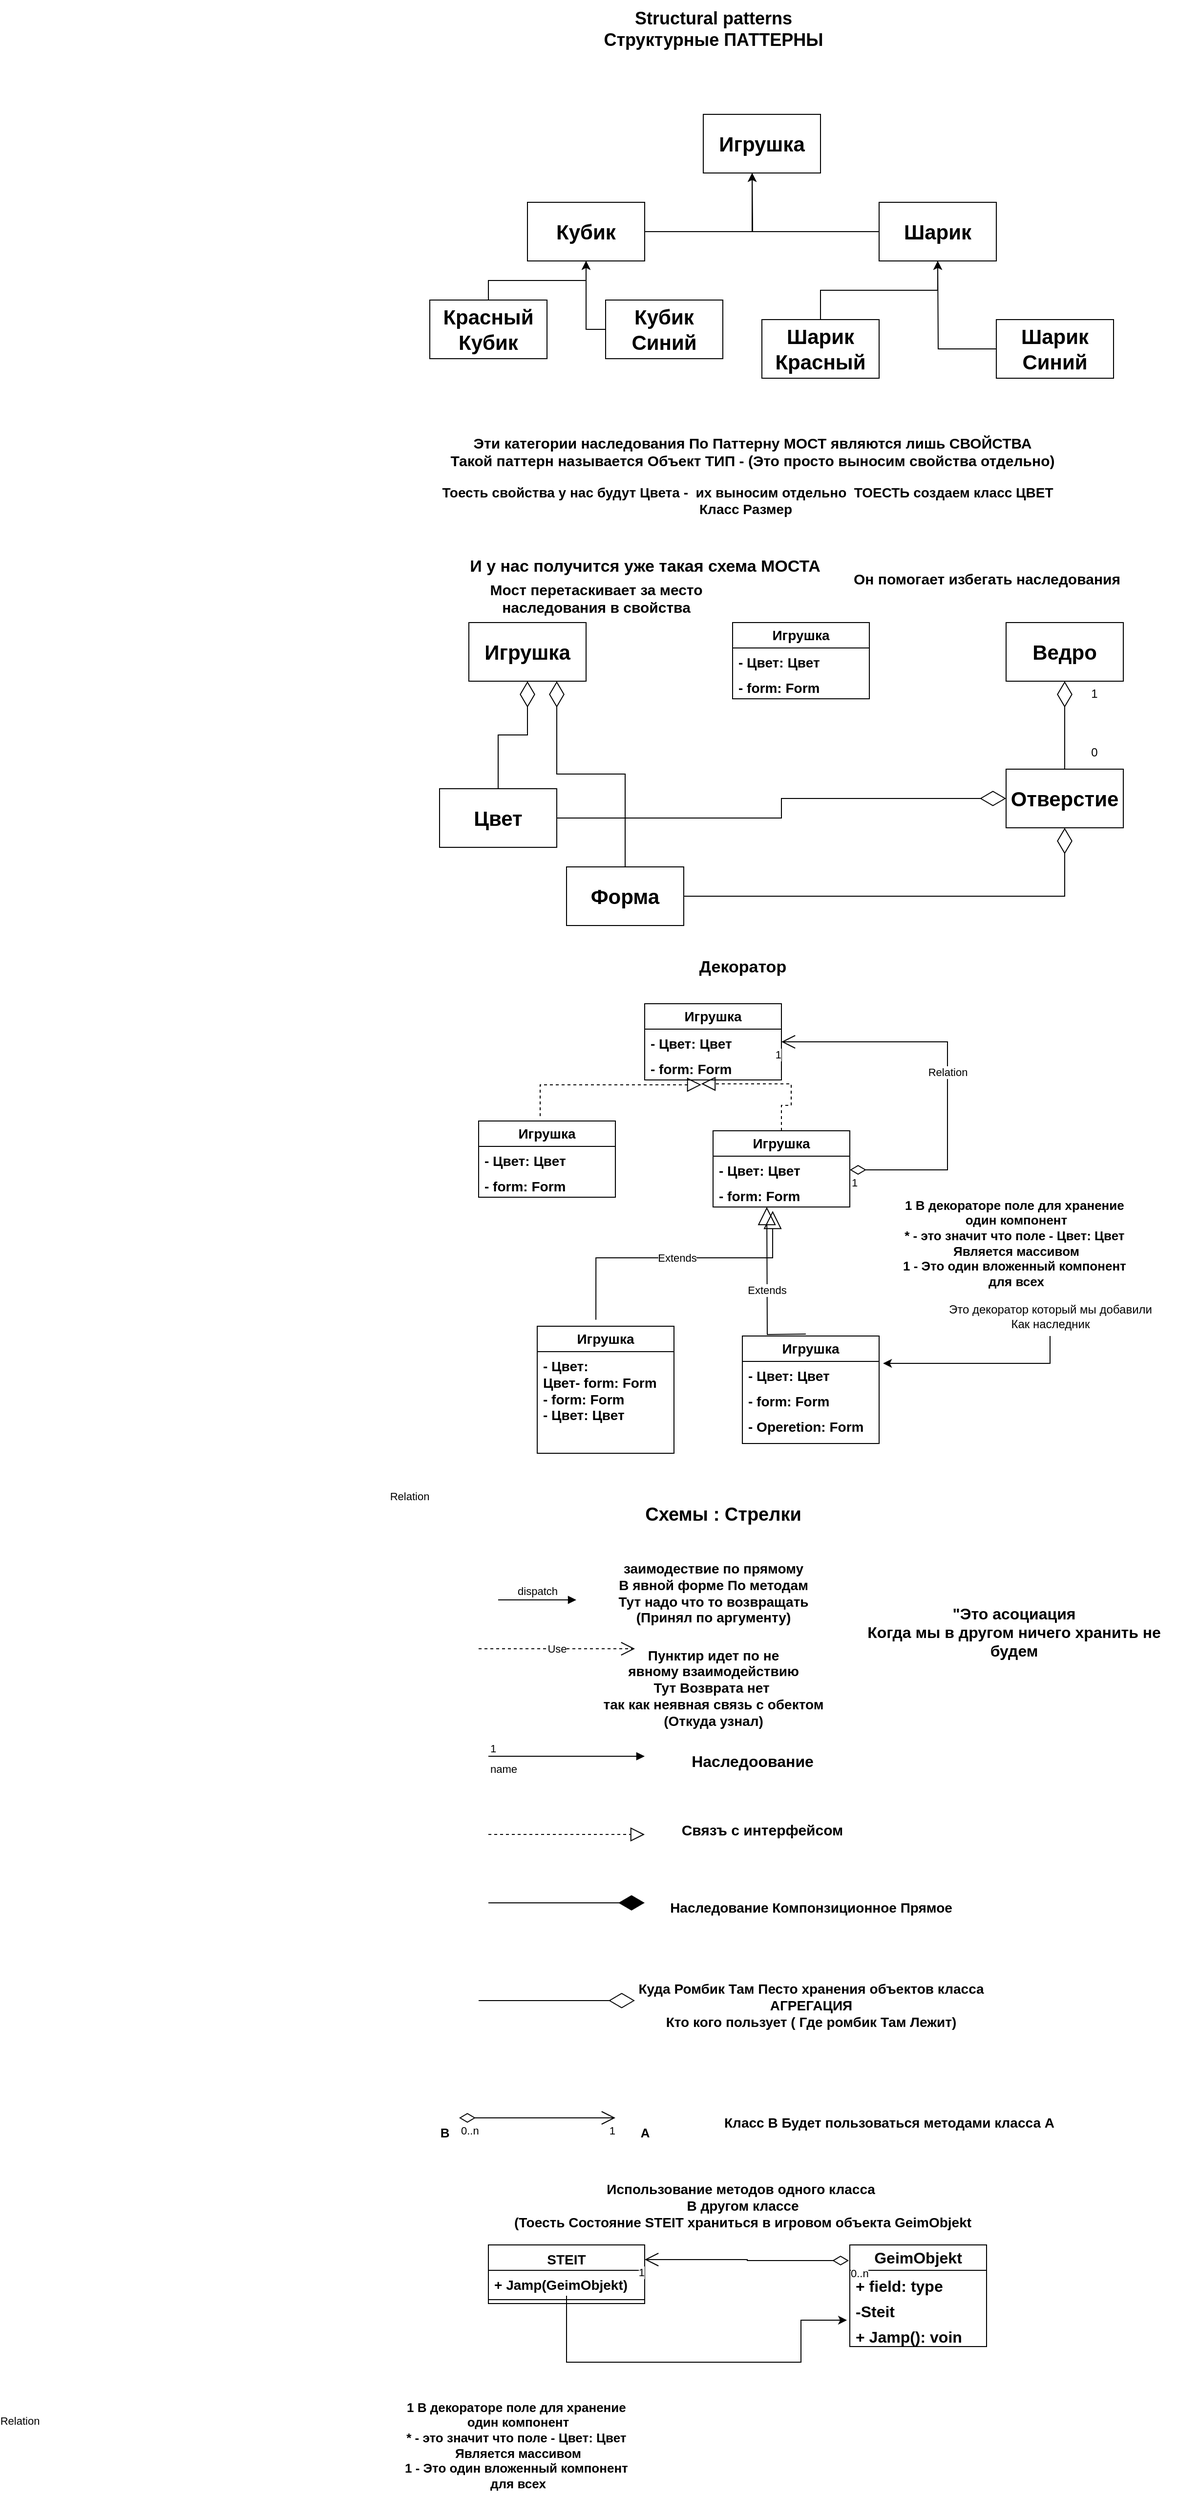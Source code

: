 <mxfile version="21.7.2" type="device">
  <diagram name="Страница — 1" id="tPqUviUNJg5ysJ77ehYU">
    <mxGraphModel dx="2261" dy="790" grid="1" gridSize="10" guides="1" tooltips="1" connect="1" arrows="1" fold="1" page="1" pageScale="1" pageWidth="827" pageHeight="1169" math="0" shadow="0">
      <root>
        <mxCell id="0" />
        <mxCell id="1" parent="0" />
        <mxCell id="cOqJzsPN4kEhX_j3asTN-1" value="&lt;div style=&quot;font-size: 18px;&quot;&gt;Structural patterns&lt;/div&gt;&lt;div style=&quot;font-size: 18px;&quot;&gt;Структурные ПАТТЕРНЫ&lt;/div&gt;" style="text;html=1;align=center;verticalAlign=middle;resizable=0;points=[];autosize=1;strokeColor=none;fillColor=none;fontStyle=1;fontSize=18;" vertex="1" parent="1">
          <mxGeometry x="175" y="3" width="250" height="60" as="geometry" />
        </mxCell>
        <mxCell id="cOqJzsPN4kEhX_j3asTN-2" value="Игрушка" style="rounded=0;whiteSpace=wrap;html=1;fontStyle=1;fontSize=21;" vertex="1" parent="1">
          <mxGeometry x="290" y="120" width="120" height="60" as="geometry" />
        </mxCell>
        <mxCell id="cOqJzsPN4kEhX_j3asTN-9" style="edgeStyle=orthogonalEdgeStyle;rounded=0;orthogonalLoop=1;jettySize=auto;html=1;entryX=0.417;entryY=1;entryDx=0;entryDy=0;entryPerimeter=0;" edge="1" parent="1" source="cOqJzsPN4kEhX_j3asTN-3" target="cOqJzsPN4kEhX_j3asTN-2">
          <mxGeometry relative="1" as="geometry" />
        </mxCell>
        <mxCell id="cOqJzsPN4kEhX_j3asTN-3" value="Кубик" style="rounded=0;whiteSpace=wrap;html=1;fontStyle=1;fontSize=21;" vertex="1" parent="1">
          <mxGeometry x="110" y="210" width="120" height="60" as="geometry" />
        </mxCell>
        <mxCell id="cOqJzsPN4kEhX_j3asTN-10" style="edgeStyle=orthogonalEdgeStyle;rounded=0;orthogonalLoop=1;jettySize=auto;html=1;" edge="1" parent="1" source="cOqJzsPN4kEhX_j3asTN-4">
          <mxGeometry relative="1" as="geometry">
            <mxPoint x="340" y="180" as="targetPoint" />
          </mxGeometry>
        </mxCell>
        <mxCell id="cOqJzsPN4kEhX_j3asTN-4" value="Шарик" style="rounded=0;whiteSpace=wrap;html=1;fontStyle=1;fontSize=21;" vertex="1" parent="1">
          <mxGeometry x="470" y="210" width="120" height="60" as="geometry" />
        </mxCell>
        <mxCell id="cOqJzsPN4kEhX_j3asTN-11" style="edgeStyle=orthogonalEdgeStyle;rounded=0;orthogonalLoop=1;jettySize=auto;html=1;entryX=0.5;entryY=1;entryDx=0;entryDy=0;" edge="1" parent="1" source="cOqJzsPN4kEhX_j3asTN-5" target="cOqJzsPN4kEhX_j3asTN-3">
          <mxGeometry relative="1" as="geometry" />
        </mxCell>
        <mxCell id="cOqJzsPN4kEhX_j3asTN-5" value="Красный&lt;br&gt;Кубик" style="rounded=0;whiteSpace=wrap;html=1;fontStyle=1;fontSize=21;" vertex="1" parent="1">
          <mxGeometry x="10" y="310" width="120" height="60" as="geometry" />
        </mxCell>
        <mxCell id="cOqJzsPN4kEhX_j3asTN-12" style="edgeStyle=orthogonalEdgeStyle;rounded=0;orthogonalLoop=1;jettySize=auto;html=1;" edge="1" parent="1" source="cOqJzsPN4kEhX_j3asTN-6">
          <mxGeometry relative="1" as="geometry">
            <mxPoint x="170" y="270" as="targetPoint" />
          </mxGeometry>
        </mxCell>
        <mxCell id="cOqJzsPN4kEhX_j3asTN-6" value="Кубик&lt;br&gt;Синий" style="rounded=0;whiteSpace=wrap;html=1;fontStyle=1;fontSize=21;" vertex="1" parent="1">
          <mxGeometry x="190" y="310" width="120" height="60" as="geometry" />
        </mxCell>
        <mxCell id="cOqJzsPN4kEhX_j3asTN-13" style="edgeStyle=orthogonalEdgeStyle;rounded=0;orthogonalLoop=1;jettySize=auto;html=1;entryX=0.5;entryY=1;entryDx=0;entryDy=0;" edge="1" parent="1" source="cOqJzsPN4kEhX_j3asTN-7" target="cOqJzsPN4kEhX_j3asTN-4">
          <mxGeometry relative="1" as="geometry" />
        </mxCell>
        <mxCell id="cOqJzsPN4kEhX_j3asTN-7" value="Шарик&lt;br&gt;Красный" style="rounded=0;whiteSpace=wrap;html=1;fontStyle=1;fontSize=21;" vertex="1" parent="1">
          <mxGeometry x="350" y="330" width="120" height="60" as="geometry" />
        </mxCell>
        <mxCell id="cOqJzsPN4kEhX_j3asTN-14" style="edgeStyle=orthogonalEdgeStyle;rounded=0;orthogonalLoop=1;jettySize=auto;html=1;" edge="1" parent="1" source="cOqJzsPN4kEhX_j3asTN-8">
          <mxGeometry relative="1" as="geometry">
            <mxPoint x="530" y="270" as="targetPoint" />
          </mxGeometry>
        </mxCell>
        <mxCell id="cOqJzsPN4kEhX_j3asTN-8" value="Шарик&lt;br&gt;Синий" style="rounded=0;whiteSpace=wrap;html=1;fontStyle=1;fontSize=21;" vertex="1" parent="1">
          <mxGeometry x="590" y="330" width="120" height="60" as="geometry" />
        </mxCell>
        <mxCell id="cOqJzsPN4kEhX_j3asTN-15" value="Эти категории наследования По Паттерну МОСТ являются лишь СВОЙСТВА&lt;br style=&quot;font-size: 15px;&quot;&gt;Такой паттерн называется Объект ТИП - (Это просто выносим свойства отдельно)" style="text;html=1;align=center;verticalAlign=middle;resizable=0;points=[];autosize=1;strokeColor=none;fillColor=none;fontStyle=1;fontSize=15;" vertex="1" parent="1">
          <mxGeometry x="20" y="440" width="640" height="50" as="geometry" />
        </mxCell>
        <mxCell id="cOqJzsPN4kEhX_j3asTN-16" value="Тоесть свойства у нас будут Цвета -&amp;nbsp; их выносим отдельно&amp;nbsp; ТОЕСТЬ создаем класс ЦВЕТ&lt;br&gt;Класс Размер&amp;nbsp;" style="text;html=1;align=center;verticalAlign=middle;resizable=0;points=[];autosize=1;strokeColor=none;fillColor=none;fontStyle=1;fontSize=14;" vertex="1" parent="1">
          <mxGeometry x="10" y="490" width="650" height="50" as="geometry" />
        </mxCell>
        <mxCell id="cOqJzsPN4kEhX_j3asTN-17" value="И у нас получится уже такая схема МОСТА" style="text;html=1;align=center;verticalAlign=middle;resizable=0;points=[];autosize=1;strokeColor=none;fillColor=none;fontStyle=1;fontSize=17;" vertex="1" parent="1">
          <mxGeometry x="40" y="568" width="380" height="30" as="geometry" />
        </mxCell>
        <mxCell id="cOqJzsPN4kEhX_j3asTN-18" value="Игрушка" style="rounded=0;whiteSpace=wrap;html=1;fontStyle=1;fontSize=21;" vertex="1" parent="1">
          <mxGeometry x="50" y="640" width="120" height="60" as="geometry" />
        </mxCell>
        <mxCell id="cOqJzsPN4kEhX_j3asTN-19" value="Цвет" style="rounded=0;whiteSpace=wrap;html=1;fontStyle=1;fontSize=21;" vertex="1" parent="1">
          <mxGeometry x="20" y="810" width="120" height="60" as="geometry" />
        </mxCell>
        <mxCell id="cOqJzsPN4kEhX_j3asTN-20" value="Форма" style="rounded=0;whiteSpace=wrap;html=1;fontStyle=1;fontSize=21;" vertex="1" parent="1">
          <mxGeometry x="150" y="890" width="120" height="60" as="geometry" />
        </mxCell>
        <mxCell id="cOqJzsPN4kEhX_j3asTN-21" value="" style="endArrow=diamondThin;endFill=0;endSize=24;html=1;rounded=0;exitX=0.5;exitY=0;exitDx=0;exitDy=0;entryX=0.5;entryY=1;entryDx=0;entryDy=0;edgeStyle=orthogonalEdgeStyle;" edge="1" parent="1" source="cOqJzsPN4kEhX_j3asTN-19" target="cOqJzsPN4kEhX_j3asTN-18">
          <mxGeometry width="160" relative="1" as="geometry">
            <mxPoint x="600" y="560" as="sourcePoint" />
            <mxPoint x="760" y="560" as="targetPoint" />
          </mxGeometry>
        </mxCell>
        <mxCell id="cOqJzsPN4kEhX_j3asTN-22" value="" style="endArrow=diamondThin;endFill=0;endSize=24;html=1;rounded=0;exitX=0.5;exitY=0;exitDx=0;exitDy=0;entryX=0.75;entryY=1;entryDx=0;entryDy=0;edgeStyle=orthogonalEdgeStyle;" edge="1" parent="1" source="cOqJzsPN4kEhX_j3asTN-20" target="cOqJzsPN4kEhX_j3asTN-18">
          <mxGeometry width="160" relative="1" as="geometry">
            <mxPoint x="230" y="870" as="sourcePoint" />
            <mxPoint x="240" y="790" as="targetPoint" />
          </mxGeometry>
        </mxCell>
        <mxCell id="cOqJzsPN4kEhX_j3asTN-24" value="Отверстие" style="rounded=0;whiteSpace=wrap;html=1;fontStyle=1;fontSize=21;" vertex="1" parent="1">
          <mxGeometry x="600" y="790" width="120" height="60" as="geometry" />
        </mxCell>
        <mxCell id="cOqJzsPN4kEhX_j3asTN-25" value="Ведро" style="rounded=0;whiteSpace=wrap;html=1;fontStyle=1;fontSize=21;" vertex="1" parent="1">
          <mxGeometry x="600" y="640" width="120" height="60" as="geometry" />
        </mxCell>
        <mxCell id="cOqJzsPN4kEhX_j3asTN-26" value="" style="endArrow=diamondThin;endFill=0;endSize=24;html=1;rounded=0;exitX=0.5;exitY=0;exitDx=0;exitDy=0;entryX=0.5;entryY=1;entryDx=0;entryDy=0;" edge="1" parent="1" source="cOqJzsPN4kEhX_j3asTN-24" target="cOqJzsPN4kEhX_j3asTN-25">
          <mxGeometry width="160" relative="1" as="geometry">
            <mxPoint x="480" y="930" as="sourcePoint" />
            <mxPoint x="640" y="930" as="targetPoint" />
          </mxGeometry>
        </mxCell>
        <mxCell id="cOqJzsPN4kEhX_j3asTN-27" value="1" style="text;html=1;align=center;verticalAlign=middle;resizable=0;points=[];autosize=1;strokeColor=none;fillColor=none;" vertex="1" parent="1">
          <mxGeometry x="675" y="698" width="30" height="30" as="geometry" />
        </mxCell>
        <mxCell id="cOqJzsPN4kEhX_j3asTN-28" value="0" style="text;html=1;align=center;verticalAlign=middle;resizable=0;points=[];autosize=1;strokeColor=none;fillColor=none;" vertex="1" parent="1">
          <mxGeometry x="675" y="758" width="30" height="30" as="geometry" />
        </mxCell>
        <mxCell id="cOqJzsPN4kEhX_j3asTN-29" value="" style="endArrow=diamondThin;endFill=0;endSize=24;html=1;rounded=0;exitX=1;exitY=0.5;exitDx=0;exitDy=0;entryX=0;entryY=0.5;entryDx=0;entryDy=0;edgeStyle=orthogonalEdgeStyle;" edge="1" parent="1" source="cOqJzsPN4kEhX_j3asTN-19" target="cOqJzsPN4kEhX_j3asTN-24">
          <mxGeometry width="160" relative="1" as="geometry">
            <mxPoint x="249.5" y="818" as="sourcePoint" />
            <mxPoint x="249.5" y="728" as="targetPoint" />
          </mxGeometry>
        </mxCell>
        <mxCell id="cOqJzsPN4kEhX_j3asTN-30" value="" style="endArrow=diamondThin;endFill=0;endSize=24;html=1;rounded=0;exitX=1;exitY=0.5;exitDx=0;exitDy=0;entryX=0.5;entryY=1;entryDx=0;entryDy=0;edgeStyle=orthogonalEdgeStyle;" edge="1" parent="1" source="cOqJzsPN4kEhX_j3asTN-20" target="cOqJzsPN4kEhX_j3asTN-24">
          <mxGeometry width="160" relative="1" as="geometry">
            <mxPoint x="680" y="810" as="sourcePoint" />
            <mxPoint x="680" y="720" as="targetPoint" />
          </mxGeometry>
        </mxCell>
        <mxCell id="cOqJzsPN4kEhX_j3asTN-31" value="Игрушка" style="swimlane;fontStyle=1;childLayout=stackLayout;horizontal=1;startSize=26;fillColor=none;horizontalStack=0;resizeParent=1;resizeParentMax=0;resizeLast=0;collapsible=1;marginBottom=0;whiteSpace=wrap;html=1;fontSize=14;" vertex="1" parent="1">
          <mxGeometry x="320" y="640" width="140" height="78" as="geometry" />
        </mxCell>
        <mxCell id="cOqJzsPN4kEhX_j3asTN-32" value="- Цвет: Цвет" style="text;strokeColor=none;fillColor=none;align=left;verticalAlign=top;spacingLeft=4;spacingRight=4;overflow=hidden;rotatable=0;points=[[0,0.5],[1,0.5]];portConstraint=eastwest;whiteSpace=wrap;html=1;fontStyle=1;fontSize=14;" vertex="1" parent="cOqJzsPN4kEhX_j3asTN-31">
          <mxGeometry y="26" width="140" height="26" as="geometry" />
        </mxCell>
        <mxCell id="cOqJzsPN4kEhX_j3asTN-33" value="&lt;b&gt;&lt;font style=&quot;font-size: 14px;&quot;&gt;- form: Form&lt;/font&gt;&lt;/b&gt;" style="text;strokeColor=none;fillColor=none;align=left;verticalAlign=top;spacingLeft=4;spacingRight=4;overflow=hidden;rotatable=0;points=[[0,0.5],[1,0.5]];portConstraint=eastwest;whiteSpace=wrap;html=1;" vertex="1" parent="cOqJzsPN4kEhX_j3asTN-31">
          <mxGeometry y="52" width="140" height="26" as="geometry" />
        </mxCell>
        <mxCell id="cOqJzsPN4kEhX_j3asTN-35" value="Декоратор" style="text;html=1;align=center;verticalAlign=middle;resizable=0;points=[];autosize=1;strokeColor=none;fillColor=none;fontStyle=1;fontSize=17;" vertex="1" parent="1">
          <mxGeometry x="275" y="978" width="110" height="30" as="geometry" />
        </mxCell>
        <mxCell id="cOqJzsPN4kEhX_j3asTN-40" value="Игрушка" style="swimlane;fontStyle=1;childLayout=stackLayout;horizontal=1;startSize=26;fillColor=none;horizontalStack=0;resizeParent=1;resizeParentMax=0;resizeLast=0;collapsible=1;marginBottom=0;whiteSpace=wrap;html=1;fontSize=14;" vertex="1" parent="1">
          <mxGeometry x="120" y="1360" width="140" height="130" as="geometry" />
        </mxCell>
        <mxCell id="cOqJzsPN4kEhX_j3asTN-41" value="&lt;b style=&quot;border-color: var(--border-color); font-size: 12px;&quot;&gt;&lt;font style=&quot;border-color: var(--border-color); font-size: 14px;&quot;&gt;- Цвет: &lt;br&gt;Цвет- form: Form&lt;br&gt;&lt;b style=&quot;border-color: var(--border-color); font-size: 12px;&quot;&gt;&lt;font style=&quot;border-color: var(--border-color); font-size: 14px;&quot;&gt;- form: Form&lt;br&gt;&lt;/font&gt;&lt;/b&gt;- Цвет: Цвет&lt;br&gt;&lt;/font&gt;&lt;/b&gt;" style="text;strokeColor=none;fillColor=none;align=left;verticalAlign=top;spacingLeft=4;spacingRight=4;overflow=hidden;rotatable=0;points=[[0,0.5],[1,0.5]];portConstraint=eastwest;whiteSpace=wrap;html=1;fontStyle=1;fontSize=14;" vertex="1" parent="cOqJzsPN4kEhX_j3asTN-40">
          <mxGeometry y="26" width="140" height="104" as="geometry" />
        </mxCell>
        <mxCell id="cOqJzsPN4kEhX_j3asTN-43" value="Игрушка" style="swimlane;fontStyle=1;childLayout=stackLayout;horizontal=1;startSize=26;fillColor=none;horizontalStack=0;resizeParent=1;resizeParentMax=0;resizeLast=0;collapsible=1;marginBottom=0;whiteSpace=wrap;html=1;fontSize=14;" vertex="1" parent="1">
          <mxGeometry x="300" y="1160" width="140" height="78" as="geometry" />
        </mxCell>
        <mxCell id="cOqJzsPN4kEhX_j3asTN-44" value="- Цвет: Цвет" style="text;strokeColor=none;fillColor=none;align=left;verticalAlign=top;spacingLeft=4;spacingRight=4;overflow=hidden;rotatable=0;points=[[0,0.5],[1,0.5]];portConstraint=eastwest;whiteSpace=wrap;html=1;fontStyle=1;fontSize=14;" vertex="1" parent="cOqJzsPN4kEhX_j3asTN-43">
          <mxGeometry y="26" width="140" height="26" as="geometry" />
        </mxCell>
        <mxCell id="cOqJzsPN4kEhX_j3asTN-45" value="&lt;b&gt;&lt;font style=&quot;font-size: 14px;&quot;&gt;- form: Form&lt;/font&gt;&lt;/b&gt;" style="text;strokeColor=none;fillColor=none;align=left;verticalAlign=top;spacingLeft=4;spacingRight=4;overflow=hidden;rotatable=0;points=[[0,0.5],[1,0.5]];portConstraint=eastwest;whiteSpace=wrap;html=1;" vertex="1" parent="cOqJzsPN4kEhX_j3asTN-43">
          <mxGeometry y="52" width="140" height="26" as="geometry" />
        </mxCell>
        <mxCell id="cOqJzsPN4kEhX_j3asTN-46" value="Игрушка" style="swimlane;fontStyle=1;childLayout=stackLayout;horizontal=1;startSize=26;fillColor=none;horizontalStack=0;resizeParent=1;resizeParentMax=0;resizeLast=0;collapsible=1;marginBottom=0;whiteSpace=wrap;html=1;fontSize=14;" vertex="1" parent="1">
          <mxGeometry x="60" y="1150" width="140" height="78" as="geometry" />
        </mxCell>
        <mxCell id="cOqJzsPN4kEhX_j3asTN-47" value="- Цвет: Цвет" style="text;strokeColor=none;fillColor=none;align=left;verticalAlign=top;spacingLeft=4;spacingRight=4;overflow=hidden;rotatable=0;points=[[0,0.5],[1,0.5]];portConstraint=eastwest;whiteSpace=wrap;html=1;fontStyle=1;fontSize=14;" vertex="1" parent="cOqJzsPN4kEhX_j3asTN-46">
          <mxGeometry y="26" width="140" height="26" as="geometry" />
        </mxCell>
        <mxCell id="cOqJzsPN4kEhX_j3asTN-48" value="&lt;b&gt;&lt;font style=&quot;font-size: 14px;&quot;&gt;- form: Form&lt;/font&gt;&lt;/b&gt;" style="text;strokeColor=none;fillColor=none;align=left;verticalAlign=top;spacingLeft=4;spacingRight=4;overflow=hidden;rotatable=0;points=[[0,0.5],[1,0.5]];portConstraint=eastwest;whiteSpace=wrap;html=1;" vertex="1" parent="cOqJzsPN4kEhX_j3asTN-46">
          <mxGeometry y="52" width="140" height="26" as="geometry" />
        </mxCell>
        <mxCell id="cOqJzsPN4kEhX_j3asTN-49" value="Игрушка" style="swimlane;fontStyle=1;childLayout=stackLayout;horizontal=1;startSize=26;fillColor=none;horizontalStack=0;resizeParent=1;resizeParentMax=0;resizeLast=0;collapsible=1;marginBottom=0;whiteSpace=wrap;html=1;fontSize=14;" vertex="1" parent="1">
          <mxGeometry x="230" y="1030" width="140" height="78" as="geometry" />
        </mxCell>
        <mxCell id="cOqJzsPN4kEhX_j3asTN-50" value="- Цвет: Цвет" style="text;strokeColor=none;fillColor=none;align=left;verticalAlign=top;spacingLeft=4;spacingRight=4;overflow=hidden;rotatable=0;points=[[0,0.5],[1,0.5]];portConstraint=eastwest;whiteSpace=wrap;html=1;fontStyle=1;fontSize=14;" vertex="1" parent="cOqJzsPN4kEhX_j3asTN-49">
          <mxGeometry y="26" width="140" height="26" as="geometry" />
        </mxCell>
        <mxCell id="cOqJzsPN4kEhX_j3asTN-51" value="&lt;b&gt;&lt;font style=&quot;font-size: 14px;&quot;&gt;- form: Form&lt;/font&gt;&lt;/b&gt;" style="text;strokeColor=none;fillColor=none;align=left;verticalAlign=top;spacingLeft=4;spacingRight=4;overflow=hidden;rotatable=0;points=[[0,0.5],[1,0.5]];portConstraint=eastwest;whiteSpace=wrap;html=1;" vertex="1" parent="cOqJzsPN4kEhX_j3asTN-49">
          <mxGeometry y="52" width="140" height="26" as="geometry" />
        </mxCell>
        <mxCell id="cOqJzsPN4kEhX_j3asTN-52" value="Игрушка" style="swimlane;fontStyle=1;childLayout=stackLayout;horizontal=1;startSize=26;fillColor=none;horizontalStack=0;resizeParent=1;resizeParentMax=0;resizeLast=0;collapsible=1;marginBottom=0;whiteSpace=wrap;html=1;fontSize=14;" vertex="1" parent="1">
          <mxGeometry x="330" y="1370" width="140" height="110" as="geometry" />
        </mxCell>
        <mxCell id="cOqJzsPN4kEhX_j3asTN-53" value="- Цвет: Цвет" style="text;strokeColor=none;fillColor=none;align=left;verticalAlign=top;spacingLeft=4;spacingRight=4;overflow=hidden;rotatable=0;points=[[0,0.5],[1,0.5]];portConstraint=eastwest;whiteSpace=wrap;html=1;fontStyle=1;fontSize=14;" vertex="1" parent="cOqJzsPN4kEhX_j3asTN-52">
          <mxGeometry y="26" width="140" height="26" as="geometry" />
        </mxCell>
        <mxCell id="cOqJzsPN4kEhX_j3asTN-54" value="&lt;b&gt;&lt;font style=&quot;font-size: 14px;&quot;&gt;- form: Form&lt;/font&gt;&lt;/b&gt;" style="text;strokeColor=none;fillColor=none;align=left;verticalAlign=top;spacingLeft=4;spacingRight=4;overflow=hidden;rotatable=0;points=[[0,0.5],[1,0.5]];portConstraint=eastwest;whiteSpace=wrap;html=1;" vertex="1" parent="cOqJzsPN4kEhX_j3asTN-52">
          <mxGeometry y="52" width="140" height="58" as="geometry" />
        </mxCell>
        <mxCell id="cOqJzsPN4kEhX_j3asTN-55" value="" style="endArrow=block;dashed=1;endFill=0;endSize=12;html=1;rounded=0;exitX=0.45;exitY=-0.064;exitDx=0;exitDy=0;exitPerimeter=0;entryX=0.414;entryY=1.192;entryDx=0;entryDy=0;entryPerimeter=0;edgeStyle=orthogonalEdgeStyle;" edge="1" parent="1" source="cOqJzsPN4kEhX_j3asTN-46" target="cOqJzsPN4kEhX_j3asTN-51">
          <mxGeometry width="160" relative="1" as="geometry">
            <mxPoint x="600" y="1260" as="sourcePoint" />
            <mxPoint x="760" y="1260" as="targetPoint" />
          </mxGeometry>
        </mxCell>
        <mxCell id="cOqJzsPN4kEhX_j3asTN-56" value="" style="endArrow=block;dashed=1;endFill=0;endSize=12;html=1;rounded=0;exitX=0.5;exitY=0;exitDx=0;exitDy=0;entryX=0.414;entryY=1.154;entryDx=0;entryDy=0;entryPerimeter=0;edgeStyle=orthogonalEdgeStyle;" edge="1" parent="1" source="cOqJzsPN4kEhX_j3asTN-43" target="cOqJzsPN4kEhX_j3asTN-51">
          <mxGeometry width="160" relative="1" as="geometry">
            <mxPoint x="370" y="1132" as="sourcePoint" />
            <mxPoint x="535" y="1100" as="targetPoint" />
          </mxGeometry>
        </mxCell>
        <mxCell id="cOqJzsPN4kEhX_j3asTN-57" value="Relation" style="endArrow=open;html=1;endSize=12;startArrow=diamondThin;startSize=14;startFill=0;rounded=0;entryX=1;entryY=0.5;entryDx=0;entryDy=0;edgeStyle=orthogonalEdgeStyle;" edge="1" parent="1" target="cOqJzsPN4kEhX_j3asTN-50">
          <mxGeometry relative="1" as="geometry">
            <mxPoint x="440" y="1200" as="sourcePoint" />
            <mxPoint x="760" y="1260" as="targetPoint" />
            <Array as="points">
              <mxPoint x="540" y="1200" />
              <mxPoint x="540" y="1069" />
            </Array>
          </mxGeometry>
        </mxCell>
        <mxCell id="cOqJzsPN4kEhX_j3asTN-58" value="1" style="edgeLabel;resizable=0;html=1;align=left;verticalAlign=top;" connectable="0" vertex="1" parent="cOqJzsPN4kEhX_j3asTN-57">
          <mxGeometry x="-1" relative="1" as="geometry" />
        </mxCell>
        <mxCell id="cOqJzsPN4kEhX_j3asTN-59" value="1" style="edgeLabel;resizable=0;html=1;align=right;verticalAlign=top;" connectable="0" vertex="1" parent="cOqJzsPN4kEhX_j3asTN-57">
          <mxGeometry x="1" relative="1" as="geometry" />
        </mxCell>
        <mxCell id="cOqJzsPN4kEhX_j3asTN-60" value="Extends" style="endArrow=block;endSize=16;endFill=0;html=1;rounded=0;exitX=0.429;exitY=-0.051;exitDx=0;exitDy=0;exitPerimeter=0;entryX=0.436;entryY=1.154;entryDx=0;entryDy=0;entryPerimeter=0;edgeStyle=orthogonalEdgeStyle;" edge="1" parent="1" source="cOqJzsPN4kEhX_j3asTN-40" target="cOqJzsPN4kEhX_j3asTN-45">
          <mxGeometry width="160" relative="1" as="geometry">
            <mxPoint x="600" y="1260" as="sourcePoint" />
            <mxPoint x="760" y="1260" as="targetPoint" />
            <Array as="points">
              <mxPoint x="180" y="1290" />
              <mxPoint x="361" y="1290" />
            </Array>
          </mxGeometry>
        </mxCell>
        <mxCell id="cOqJzsPN4kEhX_j3asTN-61" value="Extends" style="endArrow=block;endSize=16;endFill=0;html=1;rounded=0;exitX=0.5;exitY=0;exitDx=0;exitDy=0;entryX=0.429;entryY=1.077;entryDx=0;entryDy=0;entryPerimeter=0;edgeStyle=orthogonalEdgeStyle;" edge="1" parent="1">
          <mxGeometry width="160" relative="1" as="geometry">
            <mxPoint x="394.97" y="1368" as="sourcePoint" />
            <mxPoint x="355.03" y="1238.002" as="targetPoint" />
          </mxGeometry>
        </mxCell>
        <mxCell id="cOqJzsPN4kEhX_j3asTN-63" style="edgeStyle=orthogonalEdgeStyle;rounded=0;orthogonalLoop=1;jettySize=auto;html=1;entryX=1.029;entryY=0.077;entryDx=0;entryDy=0;entryPerimeter=0;" edge="1" parent="1" source="cOqJzsPN4kEhX_j3asTN-62" target="cOqJzsPN4kEhX_j3asTN-53">
          <mxGeometry relative="1" as="geometry" />
        </mxCell>
        <mxCell id="cOqJzsPN4kEhX_j3asTN-62" value="Это декоратор который мы добавили&lt;br&gt;Как наследник" style="text;html=1;align=center;verticalAlign=middle;resizable=0;points=[];autosize=1;strokeColor=none;fillColor=none;" vertex="1" parent="1">
          <mxGeometry x="530" y="1330" width="230" height="40" as="geometry" />
        </mxCell>
        <mxCell id="cOqJzsPN4kEhX_j3asTN-64" value="Мост перетаскивает за место &lt;br style=&quot;font-size: 15px;&quot;&gt;наследования в свойства" style="text;html=1;align=center;verticalAlign=middle;resizable=0;points=[];autosize=1;strokeColor=none;fillColor=none;fontStyle=1;fontSize=15;" vertex="1" parent="1">
          <mxGeometry x="60" y="590" width="240" height="50" as="geometry" />
        </mxCell>
        <mxCell id="cOqJzsPN4kEhX_j3asTN-65" value="Он помогает избегать наследования" style="text;html=1;align=center;verticalAlign=middle;resizable=0;points=[];autosize=1;strokeColor=none;fillColor=none;fontStyle=1;fontSize=15;" vertex="1" parent="1">
          <mxGeometry x="430" y="580" width="300" height="30" as="geometry" />
        </mxCell>
        <mxCell id="cOqJzsPN4kEhX_j3asTN-66" value="&lt;b&gt;&lt;font style=&quot;font-size: 14px;&quot;&gt;- Operetion: Form&lt;/font&gt;&lt;/b&gt;" style="text;strokeColor=none;fillColor=none;align=left;verticalAlign=top;spacingLeft=4;spacingRight=4;overflow=hidden;rotatable=0;points=[[0,0.5],[1,0.5]];portConstraint=eastwest;whiteSpace=wrap;html=1;" vertex="1" parent="1">
          <mxGeometry x="330" y="1448" width="140" height="26" as="geometry" />
        </mxCell>
        <mxCell id="cOqJzsPN4kEhX_j3asTN-67" value="1 В декораторе поле для хранение&amp;nbsp;&lt;br style=&quot;font-size: 13px;&quot;&gt;один компонент&lt;br style=&quot;font-size: 13px;&quot;&gt;* - это значит что поле&amp;nbsp;- Цвет: Цвет&amp;nbsp;&lt;br style=&quot;font-size: 13px;&quot;&gt;Является массивом&lt;br style=&quot;font-size: 13px;&quot;&gt;1 - Это один вложенный компонент&amp;nbsp;&lt;br style=&quot;font-size: 13px;&quot;&gt;для всех" style="text;html=1;align=center;verticalAlign=middle;resizable=0;points=[];autosize=1;strokeColor=none;fillColor=none;fontStyle=1;fontSize=13;" vertex="1" parent="1">
          <mxGeometry x="480" y="1220" width="260" height="110" as="geometry" />
        </mxCell>
        <mxCell id="cOqJzsPN4kEhX_j3asTN-68" value="Схемы : Стрелки&lt;br style=&quot;font-size: 19px;&quot;&gt;" style="text;html=1;align=center;verticalAlign=middle;resizable=0;points=[];autosize=1;strokeColor=none;fillColor=none;fontStyle=1;fontSize=19;" vertex="1" parent="1">
          <mxGeometry x="220" y="1533" width="180" height="40" as="geometry" />
        </mxCell>
        <mxCell id="cOqJzsPN4kEhX_j3asTN-69" value="dispatch" style="html=1;verticalAlign=bottom;endArrow=block;curved=0;rounded=0;" edge="1" parent="1">
          <mxGeometry width="80" relative="1" as="geometry">
            <mxPoint x="80" y="1640" as="sourcePoint" />
            <mxPoint x="160" y="1640" as="targetPoint" />
          </mxGeometry>
        </mxCell>
        <mxCell id="cOqJzsPN4kEhX_j3asTN-70" value="Use" style="endArrow=open;endSize=12;dashed=1;html=1;rounded=0;" edge="1" parent="1">
          <mxGeometry width="160" relative="1" as="geometry">
            <mxPoint x="60" y="1690" as="sourcePoint" />
            <mxPoint x="220" y="1690" as="targetPoint" />
          </mxGeometry>
        </mxCell>
        <mxCell id="cOqJzsPN4kEhX_j3asTN-71" value="Пунктир идет по не &lt;br style=&quot;font-size: 14px;&quot;&gt;явному взаимодействию&lt;br style=&quot;font-size: 14px;&quot;&gt;Тут Возврата нет&amp;nbsp;&lt;br style=&quot;font-size: 14px;&quot;&gt;так как неявная связь с обектом&lt;br&gt;(Откуда узнал)" style="text;html=1;align=center;verticalAlign=middle;resizable=0;points=[];autosize=1;strokeColor=none;fillColor=none;fontStyle=1;fontSize=14;" vertex="1" parent="1">
          <mxGeometry x="175" y="1680" width="250" height="100" as="geometry" />
        </mxCell>
        <mxCell id="cOqJzsPN4kEhX_j3asTN-72" value="заимодествие по прямому &lt;br style=&quot;font-size: 14px;&quot;&gt;В явной форме По методам&lt;br style=&quot;font-size: 14px;&quot;&gt;Тут надо что то возвращать&lt;br&gt;(Принял по аргументу)" style="text;html=1;align=center;verticalAlign=middle;resizable=0;points=[];autosize=1;strokeColor=none;fillColor=none;fontStyle=1;fontSize=14;" vertex="1" parent="1">
          <mxGeometry x="190" y="1593" width="220" height="80" as="geometry" />
        </mxCell>
        <mxCell id="cOqJzsPN4kEhX_j3asTN-74" value="" style="endArrow=block;dashed=1;endFill=0;endSize=12;html=1;rounded=0;" edge="1" parent="1">
          <mxGeometry width="160" relative="1" as="geometry">
            <mxPoint x="70" y="1880" as="sourcePoint" />
            <mxPoint x="230" y="1880" as="targetPoint" />
          </mxGeometry>
        </mxCell>
        <mxCell id="cOqJzsPN4kEhX_j3asTN-76" value="name" style="endArrow=block;endFill=1;html=1;edgeStyle=orthogonalEdgeStyle;align=left;verticalAlign=top;rounded=0;" edge="1" parent="1">
          <mxGeometry x="-1" relative="1" as="geometry">
            <mxPoint x="70" y="1800" as="sourcePoint" />
            <mxPoint x="230" y="1800" as="targetPoint" />
          </mxGeometry>
        </mxCell>
        <mxCell id="cOqJzsPN4kEhX_j3asTN-77" value="1" style="edgeLabel;resizable=0;html=1;align=left;verticalAlign=bottom;" connectable="0" vertex="1" parent="cOqJzsPN4kEhX_j3asTN-76">
          <mxGeometry x="-1" relative="1" as="geometry" />
        </mxCell>
        <mxCell id="cOqJzsPN4kEhX_j3asTN-78" value="" style="endArrow=diamondThin;endFill=1;endSize=24;html=1;rounded=0;" edge="1" parent="1">
          <mxGeometry width="160" relative="1" as="geometry">
            <mxPoint x="70" y="1950" as="sourcePoint" />
            <mxPoint x="230" y="1950" as="targetPoint" />
          </mxGeometry>
        </mxCell>
        <mxCell id="cOqJzsPN4kEhX_j3asTN-79" value="Наследование Компонзиционное Прямое" style="text;html=1;align=center;verticalAlign=middle;resizable=0;points=[];autosize=1;strokeColor=none;fillColor=none;fontStyle=1;fontSize=14;" vertex="1" parent="1">
          <mxGeometry x="245" y="1940" width="310" height="30" as="geometry" />
        </mxCell>
        <mxCell id="cOqJzsPN4kEhX_j3asTN-80" value="" style="endArrow=diamondThin;endFill=0;endSize=24;html=1;rounded=0;" edge="1" parent="1">
          <mxGeometry width="160" relative="1" as="geometry">
            <mxPoint x="60" y="2050" as="sourcePoint" />
            <mxPoint x="220" y="2050" as="targetPoint" />
          </mxGeometry>
        </mxCell>
        <mxCell id="cOqJzsPN4kEhX_j3asTN-81" value="Relation" style="endArrow=open;html=1;endSize=12;startArrow=diamondThin;startSize=14;startFill=0;edgeStyle=orthogonalEdgeStyle;rounded=0;" edge="1" parent="1">
          <mxGeometry x="-1" y="-546" relative="1" as="geometry">
            <mxPoint x="40" y="2170" as="sourcePoint" />
            <mxPoint x="200" y="2170" as="targetPoint" />
            <mxPoint x="-450" y="-236" as="offset" />
          </mxGeometry>
        </mxCell>
        <mxCell id="cOqJzsPN4kEhX_j3asTN-82" value="0..n" style="edgeLabel;resizable=0;html=1;align=left;verticalAlign=top;" connectable="0" vertex="1" parent="cOqJzsPN4kEhX_j3asTN-81">
          <mxGeometry x="-1" relative="1" as="geometry" />
        </mxCell>
        <mxCell id="cOqJzsPN4kEhX_j3asTN-83" value="1" style="edgeLabel;resizable=0;html=1;align=right;verticalAlign=top;" connectable="0" vertex="1" parent="cOqJzsPN4kEhX_j3asTN-81">
          <mxGeometry x="1" relative="1" as="geometry" />
        </mxCell>
        <mxCell id="cOqJzsPN4kEhX_j3asTN-84" value="Куда Ромбик Там Песто хранения объектов класса&lt;br style=&quot;font-size: 14px;&quot;&gt;АГРЕГАЦИЯ&lt;br&gt;Кто кого пользует ( Где ромбик Там Лежит)" style="text;html=1;align=center;verticalAlign=middle;resizable=0;points=[];autosize=1;strokeColor=none;fillColor=none;fontStyle=1;fontSize=14;" vertex="1" parent="1">
          <mxGeometry x="210" y="2025" width="380" height="60" as="geometry" />
        </mxCell>
        <mxCell id="cOqJzsPN4kEhX_j3asTN-85" value="В" style="text;html=1;align=center;verticalAlign=middle;resizable=0;points=[];autosize=1;strokeColor=none;fillColor=none;fontStyle=1;fontSize=13;" vertex="1" parent="1">
          <mxGeometry x="10" y="2170" width="30" height="30" as="geometry" />
        </mxCell>
        <mxCell id="cOqJzsPN4kEhX_j3asTN-86" value="А" style="text;html=1;align=center;verticalAlign=middle;resizable=0;points=[];autosize=1;strokeColor=none;fillColor=none;fontStyle=1;fontSize=13;" vertex="1" parent="1">
          <mxGeometry x="215" y="2170" width="30" height="30" as="geometry" />
        </mxCell>
        <mxCell id="cOqJzsPN4kEhX_j3asTN-87" value="Класс В Будет пользоваться методами класса А" style="text;html=1;align=center;verticalAlign=middle;resizable=0;points=[];autosize=1;strokeColor=none;fillColor=none;fontStyle=1;fontSize=14;" vertex="1" parent="1">
          <mxGeometry x="300" y="2160" width="360" height="30" as="geometry" />
        </mxCell>
        <mxCell id="cOqJzsPN4kEhX_j3asTN-88" value="STEIT" style="swimlane;fontStyle=1;align=center;verticalAlign=top;childLayout=stackLayout;horizontal=1;startSize=26;horizontalStack=0;resizeParent=1;resizeParentMax=0;resizeLast=0;collapsible=1;marginBottom=0;whiteSpace=wrap;html=1;fontSize=14;" vertex="1" parent="1">
          <mxGeometry x="70" y="2300" width="160" height="60" as="geometry" />
        </mxCell>
        <mxCell id="cOqJzsPN4kEhX_j3asTN-89" value="+ Jamp(GeimObjekt)" style="text;strokeColor=none;fillColor=none;align=left;verticalAlign=top;spacingLeft=4;spacingRight=4;overflow=hidden;rotatable=0;points=[[0,0.5],[1,0.5]];portConstraint=eastwest;whiteSpace=wrap;html=1;fontStyle=1;fontSize=14;" vertex="1" parent="cOqJzsPN4kEhX_j3asTN-88">
          <mxGeometry y="26" width="160" height="26" as="geometry" />
        </mxCell>
        <mxCell id="cOqJzsPN4kEhX_j3asTN-90" value="" style="line;strokeWidth=1;fillColor=none;align=left;verticalAlign=middle;spacingTop=-1;spacingLeft=3;spacingRight=3;rotatable=0;labelPosition=right;points=[];portConstraint=eastwest;strokeColor=inherit;fontStyle=1;fontSize=14;" vertex="1" parent="cOqJzsPN4kEhX_j3asTN-88">
          <mxGeometry y="52" width="160" height="8" as="geometry" />
        </mxCell>
        <mxCell id="cOqJzsPN4kEhX_j3asTN-92" value="GeimObjekt" style="swimlane;fontStyle=1;childLayout=stackLayout;horizontal=1;startSize=26;fillColor=none;horizontalStack=0;resizeParent=1;resizeParentMax=0;resizeLast=0;collapsible=1;marginBottom=0;whiteSpace=wrap;html=1;fontSize=16;" vertex="1" parent="1">
          <mxGeometry x="440" y="2300" width="140" height="104" as="geometry" />
        </mxCell>
        <mxCell id="cOqJzsPN4kEhX_j3asTN-93" value="+ field: type" style="text;strokeColor=none;fillColor=none;align=left;verticalAlign=top;spacingLeft=4;spacingRight=4;overflow=hidden;rotatable=0;points=[[0,0.5],[1,0.5]];portConstraint=eastwest;whiteSpace=wrap;html=1;fontStyle=1;fontSize=16;" vertex="1" parent="cOqJzsPN4kEhX_j3asTN-92">
          <mxGeometry y="26" width="140" height="26" as="geometry" />
        </mxCell>
        <mxCell id="cOqJzsPN4kEhX_j3asTN-94" value="-Steit" style="text;strokeColor=none;fillColor=none;align=left;verticalAlign=top;spacingLeft=4;spacingRight=4;overflow=hidden;rotatable=0;points=[[0,0.5],[1,0.5]];portConstraint=eastwest;whiteSpace=wrap;html=1;fontStyle=1;fontSize=16;" vertex="1" parent="cOqJzsPN4kEhX_j3asTN-92">
          <mxGeometry y="52" width="140" height="26" as="geometry" />
        </mxCell>
        <mxCell id="cOqJzsPN4kEhX_j3asTN-95" value="+ Jamp(): voin" style="text;strokeColor=none;fillColor=none;align=left;verticalAlign=top;spacingLeft=4;spacingRight=4;overflow=hidden;rotatable=0;points=[[0,0.5],[1,0.5]];portConstraint=eastwest;whiteSpace=wrap;html=1;fontStyle=1;fontSize=16;" vertex="1" parent="cOqJzsPN4kEhX_j3asTN-92">
          <mxGeometry y="78" width="140" height="26" as="geometry" />
        </mxCell>
        <mxCell id="cOqJzsPN4kEhX_j3asTN-96" value="Relation" style="endArrow=open;html=1;endSize=12;startArrow=diamondThin;startSize=14;startFill=0;edgeStyle=orthogonalEdgeStyle;rounded=0;exitX=-0.007;exitY=0.154;exitDx=0;exitDy=0;exitPerimeter=0;entryX=1;entryY=0.25;entryDx=0;entryDy=0;" edge="1" parent="1" source="cOqJzsPN4kEhX_j3asTN-92" target="cOqJzsPN4kEhX_j3asTN-88">
          <mxGeometry x="-1" y="-546" relative="1" as="geometry">
            <mxPoint x="260" y="2270" as="sourcePoint" />
            <mxPoint x="420" y="2270" as="targetPoint" />
            <mxPoint x="-450" y="-236" as="offset" />
          </mxGeometry>
        </mxCell>
        <mxCell id="cOqJzsPN4kEhX_j3asTN-97" value="0..n" style="edgeLabel;resizable=0;html=1;align=left;verticalAlign=top;" connectable="0" vertex="1" parent="cOqJzsPN4kEhX_j3asTN-96">
          <mxGeometry x="-1" relative="1" as="geometry" />
        </mxCell>
        <mxCell id="cOqJzsPN4kEhX_j3asTN-98" value="1" style="edgeLabel;resizable=0;html=1;align=right;verticalAlign=top;" connectable="0" vertex="1" parent="cOqJzsPN4kEhX_j3asTN-96">
          <mxGeometry x="1" relative="1" as="geometry" />
        </mxCell>
        <mxCell id="cOqJzsPN4kEhX_j3asTN-99" style="edgeStyle=orthogonalEdgeStyle;rounded=0;orthogonalLoop=1;jettySize=auto;html=1;entryX=-0.021;entryY=-0.038;entryDx=0;entryDy=0;entryPerimeter=0;" edge="1" parent="1" source="cOqJzsPN4kEhX_j3asTN-89" target="cOqJzsPN4kEhX_j3asTN-95">
          <mxGeometry relative="1" as="geometry">
            <Array as="points">
              <mxPoint x="150" y="2420" />
              <mxPoint x="390" y="2420" />
              <mxPoint x="390" y="2377" />
            </Array>
          </mxGeometry>
        </mxCell>
        <mxCell id="cOqJzsPN4kEhX_j3asTN-100" value="Использование методов одного класса&amp;nbsp;&lt;br style=&quot;font-size: 14px;&quot;&gt;В другом классе&lt;br style=&quot;font-size: 14px;&quot;&gt;(Тоесть Состояние STEIT храниться в игровом объекта GeimObjekt" style="text;html=1;align=center;verticalAlign=middle;resizable=0;points=[];autosize=1;strokeColor=none;fillColor=none;fontStyle=1;fontSize=14;" vertex="1" parent="1">
          <mxGeometry x="85" y="2230" width="490" height="60" as="geometry" />
        </mxCell>
        <mxCell id="cOqJzsPN4kEhX_j3asTN-101" value="&quot;Это асоциация&amp;nbsp;&lt;br style=&quot;font-size: 16px;&quot;&gt;Когда мы в другом ничего хранить не&amp;nbsp;&lt;br style=&quot;font-size: 16px;&quot;&gt;будем&amp;nbsp;" style="text;html=1;align=center;verticalAlign=middle;resizable=0;points=[];autosize=1;strokeColor=none;fillColor=none;fontStyle=1;fontSize=16;" vertex="1" parent="1">
          <mxGeometry x="445" y="1638" width="330" height="70" as="geometry" />
        </mxCell>
        <mxCell id="cOqJzsPN4kEhX_j3asTN-103" value="Связъ с интерфейсом" style="text;html=1;align=center;verticalAlign=middle;resizable=0;points=[];autosize=1;strokeColor=none;fillColor=none;fontStyle=1;fontSize=15;" vertex="1" parent="1">
          <mxGeometry x="255" y="1860" width="190" height="30" as="geometry" />
        </mxCell>
        <mxCell id="cOqJzsPN4kEhX_j3asTN-104" value="Наследоование" style="text;html=1;align=center;verticalAlign=middle;resizable=0;points=[];autosize=1;strokeColor=none;fillColor=none;fontStyle=1;fontSize=16;" vertex="1" parent="1">
          <mxGeometry x="265" y="1790" width="150" height="30" as="geometry" />
        </mxCell>
        <mxCell id="cOqJzsPN4kEhX_j3asTN-105" value="1 В декораторе поле для хранение&amp;nbsp;&lt;br style=&quot;font-size: 13px;&quot;&gt;один компонент&lt;br style=&quot;font-size: 13px;&quot;&gt;* - это значит что поле&amp;nbsp;- Цвет: Цвет&amp;nbsp;&lt;br style=&quot;font-size: 13px;&quot;&gt;Является массивом&lt;br style=&quot;font-size: 13px;&quot;&gt;1 - Это один вложенный компонент&amp;nbsp;&lt;br style=&quot;font-size: 13px;&quot;&gt;для всех" style="text;html=1;align=center;verticalAlign=middle;resizable=0;points=[];autosize=1;strokeColor=none;fillColor=none;fontStyle=1;fontSize=13;" vertex="1" parent="1">
          <mxGeometry x="-30" y="2450" width="260" height="110" as="geometry" />
        </mxCell>
      </root>
    </mxGraphModel>
  </diagram>
</mxfile>
